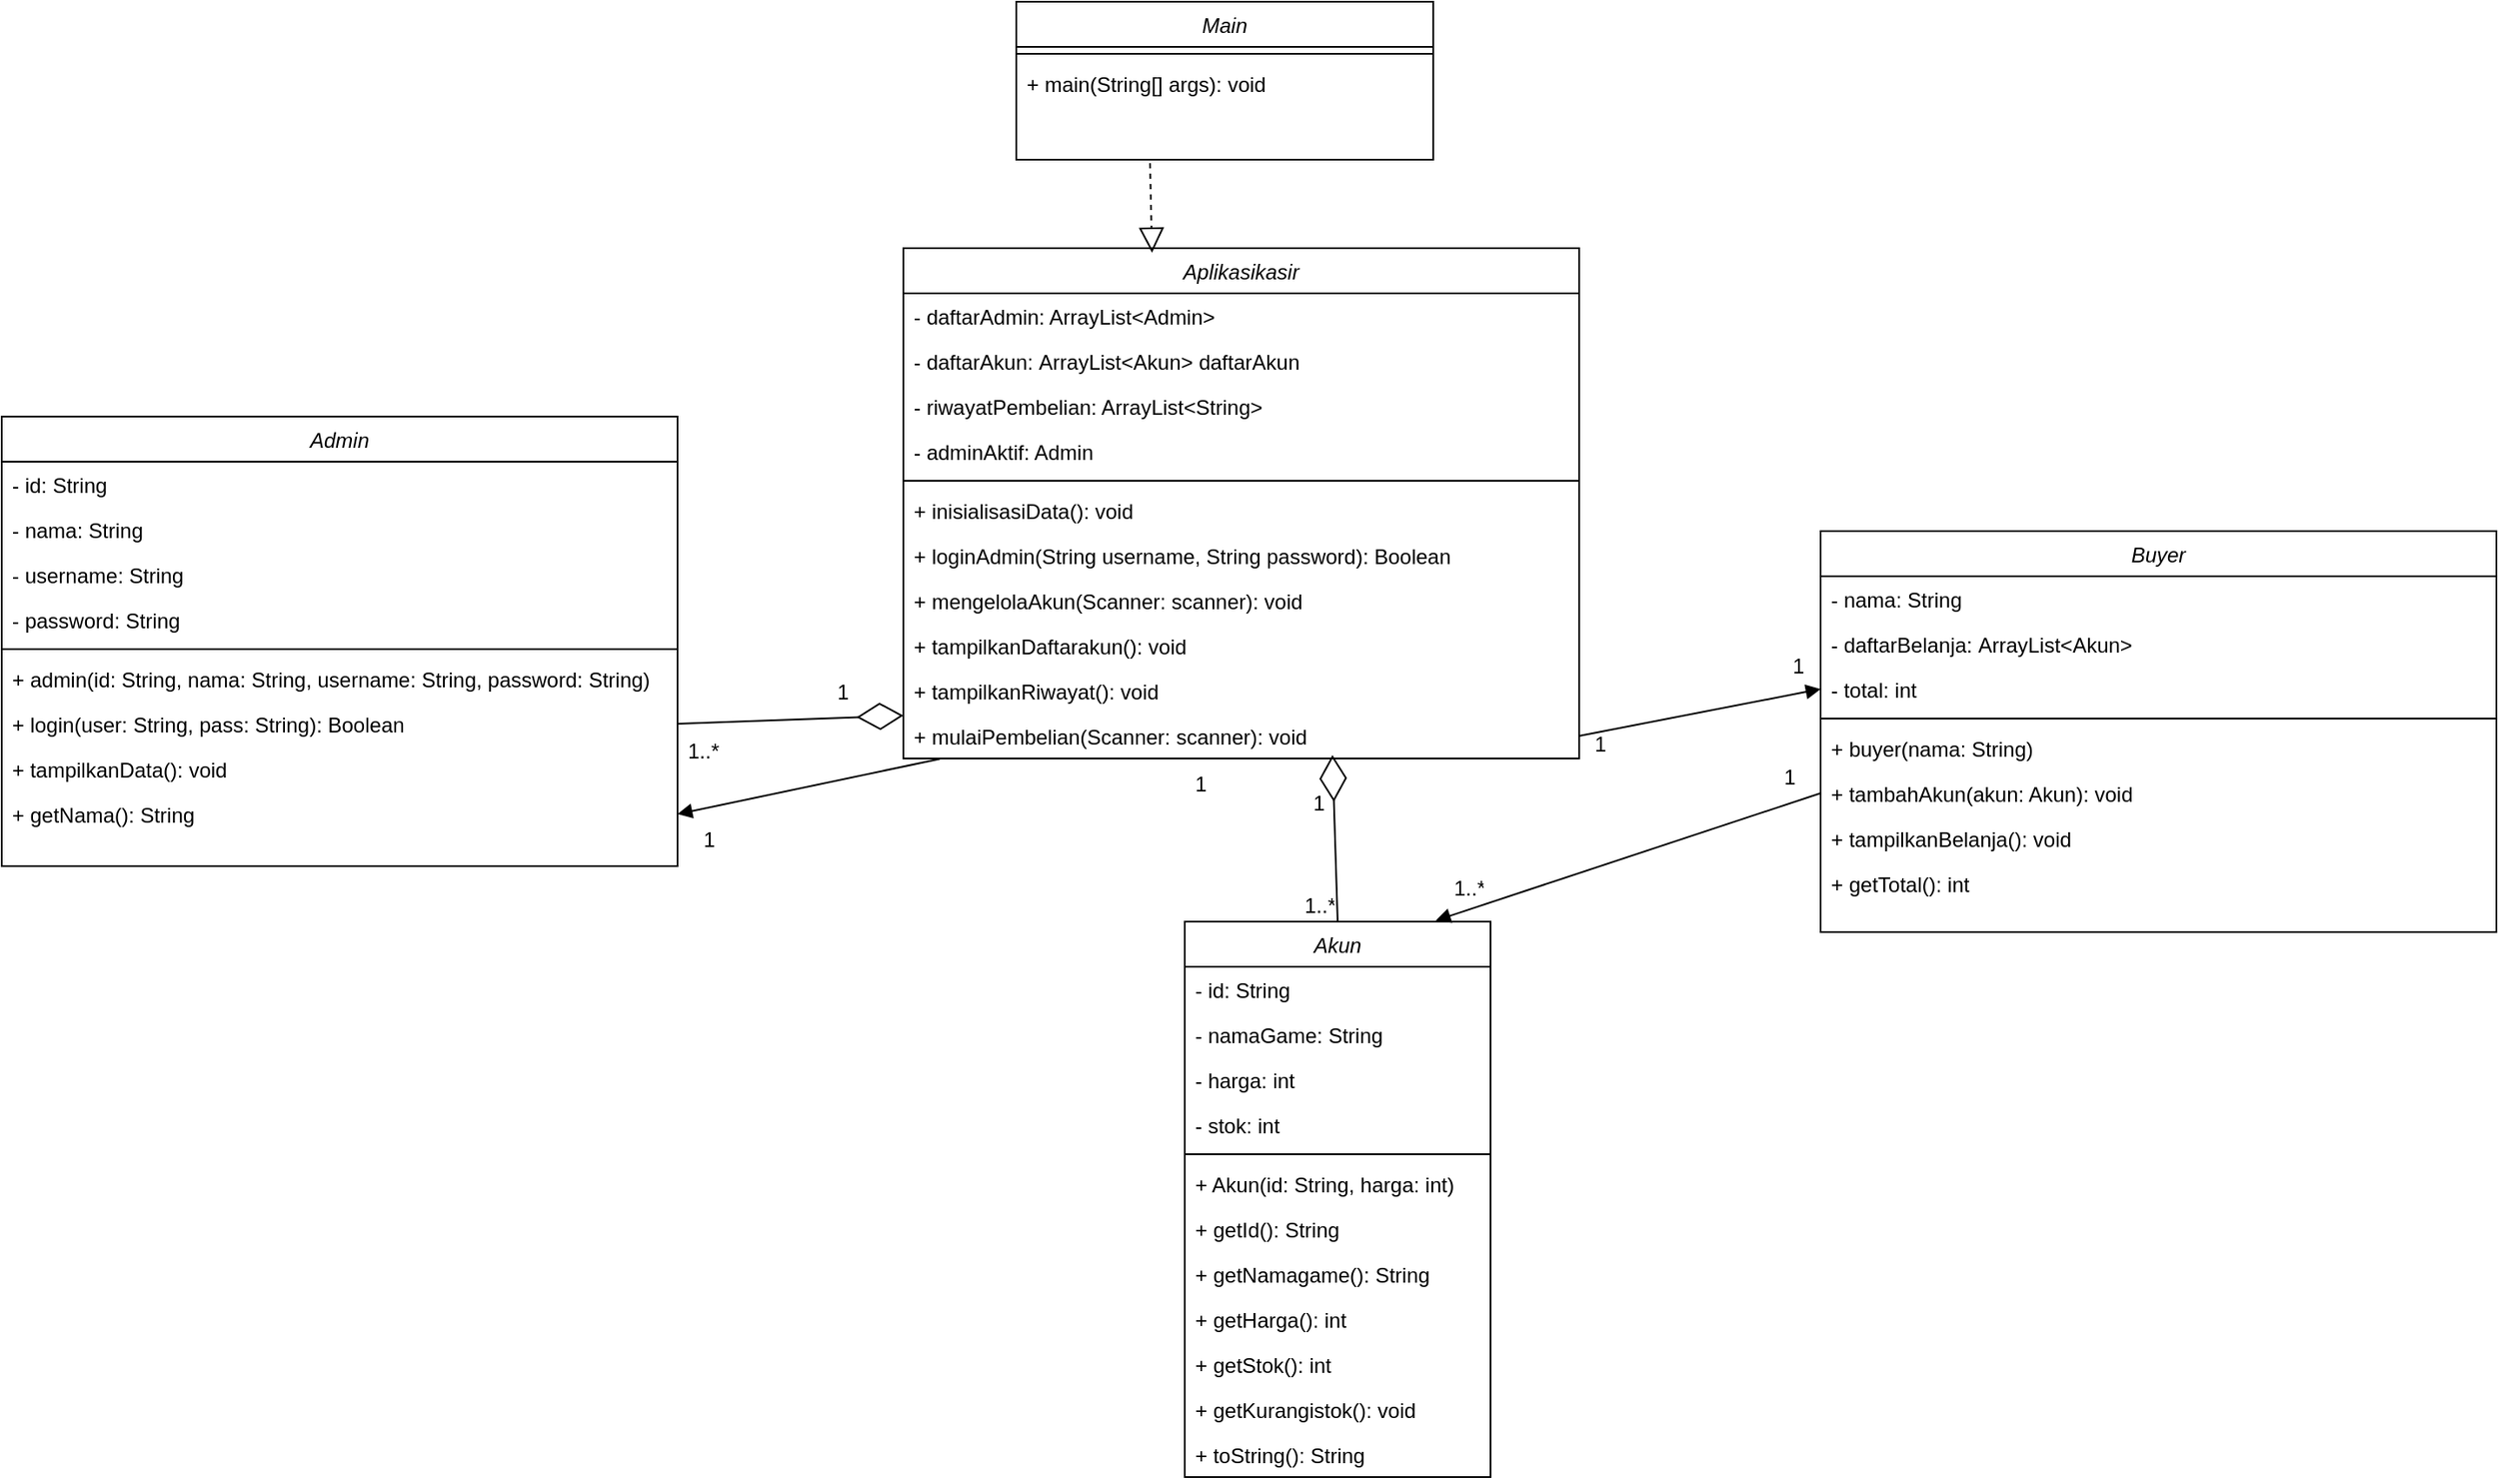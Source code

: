 <mxfile version="28.2.8">
  <diagram name="Page-1" id="c5ee5nKb05gVSxcrlC52">
    <mxGraphModel dx="2563" dy="1290" grid="0" gridSize="10" guides="1" tooltips="1" connect="1" arrows="1" fold="1" page="1" pageScale="1" pageWidth="850" pageHeight="1100" math="0" shadow="0">
      <root>
        <mxCell id="0" />
        <mxCell id="1" parent="0" />
        <mxCell id="pUdPXJo74rfz9XQYsabY-1" value="Admin" style="swimlane;fontStyle=2;align=center;verticalAlign=top;childLayout=stackLayout;horizontal=1;startSize=26;horizontalStack=0;resizeParent=1;resizeLast=0;collapsible=1;marginBottom=0;rounded=0;shadow=0;strokeWidth=1;" parent="1" vertex="1">
          <mxGeometry x="197" y="275" width="389" height="259" as="geometry">
            <mxRectangle x="230" y="140" width="160" height="26" as="alternateBounds" />
          </mxGeometry>
        </mxCell>
        <mxCell id="pUdPXJo74rfz9XQYsabY-2" value="- id: String" style="text;align=left;verticalAlign=top;spacingLeft=4;spacingRight=4;overflow=hidden;rotatable=0;points=[[0,0.5],[1,0.5]];portConstraint=eastwest;" parent="pUdPXJo74rfz9XQYsabY-1" vertex="1">
          <mxGeometry y="26" width="389" height="26" as="geometry" />
        </mxCell>
        <mxCell id="pUdPXJo74rfz9XQYsabY-21" value="- nama: String" style="text;align=left;verticalAlign=top;spacingLeft=4;spacingRight=4;overflow=hidden;rotatable=0;points=[[0,0.5],[1,0.5]];portConstraint=eastwest;" parent="pUdPXJo74rfz9XQYsabY-1" vertex="1">
          <mxGeometry y="52" width="389" height="26" as="geometry" />
        </mxCell>
        <mxCell id="pUdPXJo74rfz9XQYsabY-39" value="- username: String" style="text;align=left;verticalAlign=top;spacingLeft=4;spacingRight=4;overflow=hidden;rotatable=0;points=[[0,0.5],[1,0.5]];portConstraint=eastwest;" parent="pUdPXJo74rfz9XQYsabY-1" vertex="1">
          <mxGeometry y="78" width="389" height="26" as="geometry" />
        </mxCell>
        <mxCell id="pUdPXJo74rfz9XQYsabY-40" value="- password: String" style="text;align=left;verticalAlign=top;spacingLeft=4;spacingRight=4;overflow=hidden;rotatable=0;points=[[0,0.5],[1,0.5]];portConstraint=eastwest;" parent="pUdPXJo74rfz9XQYsabY-1" vertex="1">
          <mxGeometry y="104" width="389" height="26" as="geometry" />
        </mxCell>
        <mxCell id="pUdPXJo74rfz9XQYsabY-4" value="" style="line;html=1;strokeWidth=1;align=left;verticalAlign=middle;spacingTop=-1;spacingLeft=3;spacingRight=3;rotatable=0;labelPosition=right;points=[];portConstraint=eastwest;" parent="pUdPXJo74rfz9XQYsabY-1" vertex="1">
          <mxGeometry y="130" width="389" height="8" as="geometry" />
        </mxCell>
        <mxCell id="pUdPXJo74rfz9XQYsabY-5" value="+ admin(id: String, nama: String, username: String, password: String)  " style="text;align=left;verticalAlign=top;spacingLeft=4;spacingRight=4;overflow=hidden;rotatable=0;points=[[0,0.5],[1,0.5]];portConstraint=eastwest;" parent="pUdPXJo74rfz9XQYsabY-1" vertex="1">
          <mxGeometry y="138" width="389" height="26" as="geometry" />
        </mxCell>
        <mxCell id="pUdPXJo74rfz9XQYsabY-15" value="+ login(user: String, pass: String): Boolean" style="text;align=left;verticalAlign=top;spacingLeft=4;spacingRight=4;overflow=hidden;rotatable=0;points=[[0,0.5],[1,0.5]];portConstraint=eastwest;" parent="pUdPXJo74rfz9XQYsabY-1" vertex="1">
          <mxGeometry y="164" width="389" height="26" as="geometry" />
        </mxCell>
        <mxCell id="pUdPXJo74rfz9XQYsabY-18" value="+ tampilkanData(): void " style="text;align=left;verticalAlign=top;spacingLeft=4;spacingRight=4;overflow=hidden;rotatable=0;points=[[0,0.5],[1,0.5]];portConstraint=eastwest;" parent="pUdPXJo74rfz9XQYsabY-1" vertex="1">
          <mxGeometry y="190" width="389" height="26" as="geometry" />
        </mxCell>
        <mxCell id="pUdPXJo74rfz9XQYsabY-16" value="+ getNama(): String " style="text;align=left;verticalAlign=top;spacingLeft=4;spacingRight=4;overflow=hidden;rotatable=0;points=[[0,0.5],[1,0.5]];portConstraint=eastwest;" parent="pUdPXJo74rfz9XQYsabY-1" vertex="1">
          <mxGeometry y="216" width="389" height="26" as="geometry" />
        </mxCell>
        <mxCell id="pUdPXJo74rfz9XQYsabY-23" value="Akun" style="swimlane;fontStyle=2;align=center;verticalAlign=top;childLayout=stackLayout;horizontal=1;startSize=26;horizontalStack=0;resizeParent=1;resizeLast=0;collapsible=1;marginBottom=0;rounded=0;shadow=0;strokeWidth=1;" parent="1" vertex="1">
          <mxGeometry x="878" y="566" width="176" height="320" as="geometry">
            <mxRectangle x="230" y="140" width="160" height="26" as="alternateBounds" />
          </mxGeometry>
        </mxCell>
        <mxCell id="pUdPXJo74rfz9XQYsabY-24" value="- id: String" style="text;align=left;verticalAlign=top;spacingLeft=4;spacingRight=4;overflow=hidden;rotatable=0;points=[[0,0.5],[1,0.5]];portConstraint=eastwest;" parent="pUdPXJo74rfz9XQYsabY-23" vertex="1">
          <mxGeometry y="26" width="176" height="26" as="geometry" />
        </mxCell>
        <mxCell id="pUdPXJo74rfz9XQYsabY-25" value="- namaGame: String" style="text;align=left;verticalAlign=top;spacingLeft=4;spacingRight=4;overflow=hidden;rotatable=0;points=[[0,0.5],[1,0.5]];portConstraint=eastwest;" parent="pUdPXJo74rfz9XQYsabY-23" vertex="1">
          <mxGeometry y="52" width="176" height="26" as="geometry" />
        </mxCell>
        <mxCell id="pUdPXJo74rfz9XQYsabY-26" value="- harga: int " style="text;align=left;verticalAlign=top;spacingLeft=4;spacingRight=4;overflow=hidden;rotatable=0;points=[[0,0.5],[1,0.5]];portConstraint=eastwest;" parent="pUdPXJo74rfz9XQYsabY-23" vertex="1">
          <mxGeometry y="78" width="176" height="26" as="geometry" />
        </mxCell>
        <mxCell id="pUdPXJo74rfz9XQYsabY-27" value="- stok: int " style="text;align=left;verticalAlign=top;spacingLeft=4;spacingRight=4;overflow=hidden;rotatable=0;points=[[0,0.5],[1,0.5]];portConstraint=eastwest;" parent="pUdPXJo74rfz9XQYsabY-23" vertex="1">
          <mxGeometry y="104" width="176" height="26" as="geometry" />
        </mxCell>
        <mxCell id="pUdPXJo74rfz9XQYsabY-28" value="" style="line;html=1;strokeWidth=1;align=left;verticalAlign=middle;spacingTop=-1;spacingLeft=3;spacingRight=3;rotatable=0;labelPosition=right;points=[];portConstraint=eastwest;" parent="pUdPXJo74rfz9XQYsabY-23" vertex="1">
          <mxGeometry y="130" width="176" height="8" as="geometry" />
        </mxCell>
        <mxCell id="pUdPXJo74rfz9XQYsabY-29" value="+ Akun(id: String, harga: int) " style="text;align=left;verticalAlign=top;spacingLeft=4;spacingRight=4;overflow=hidden;rotatable=0;points=[[0,0.5],[1,0.5]];portConstraint=eastwest;" parent="pUdPXJo74rfz9XQYsabY-23" vertex="1">
          <mxGeometry y="138" width="176" height="26" as="geometry" />
        </mxCell>
        <mxCell id="pUdPXJo74rfz9XQYsabY-30" value="+ getId(): String " style="text;align=left;verticalAlign=top;spacingLeft=4;spacingRight=4;overflow=hidden;rotatable=0;points=[[0,0.5],[1,0.5]];portConstraint=eastwest;" parent="pUdPXJo74rfz9XQYsabY-23" vertex="1">
          <mxGeometry y="164" width="176" height="26" as="geometry" />
        </mxCell>
        <mxCell id="pUdPXJo74rfz9XQYsabY-31" value="+ getNamagame(): String " style="text;align=left;verticalAlign=top;spacingLeft=4;spacingRight=4;overflow=hidden;rotatable=0;points=[[0,0.5],[1,0.5]];portConstraint=eastwest;" parent="pUdPXJo74rfz9XQYsabY-23" vertex="1">
          <mxGeometry y="190" width="176" height="26" as="geometry" />
        </mxCell>
        <mxCell id="pUdPXJo74rfz9XQYsabY-32" value="+ getHarga(): int " style="text;align=left;verticalAlign=top;spacingLeft=4;spacingRight=4;overflow=hidden;rotatable=0;points=[[0,0.5],[1,0.5]];portConstraint=eastwest;" parent="pUdPXJo74rfz9XQYsabY-23" vertex="1">
          <mxGeometry y="216" width="176" height="26" as="geometry" />
        </mxCell>
        <mxCell id="pUdPXJo74rfz9XQYsabY-33" value="+ getStok(): int " style="text;align=left;verticalAlign=top;spacingLeft=4;spacingRight=4;overflow=hidden;rotatable=0;points=[[0,0.5],[1,0.5]];portConstraint=eastwest;" parent="pUdPXJo74rfz9XQYsabY-23" vertex="1">
          <mxGeometry y="242" width="176" height="26" as="geometry" />
        </mxCell>
        <mxCell id="pUdPXJo74rfz9XQYsabY-34" value="+ getKurangistok(): void " style="text;align=left;verticalAlign=top;spacingLeft=4;spacingRight=4;overflow=hidden;rotatable=0;points=[[0,0.5],[1,0.5]];portConstraint=eastwest;" parent="pUdPXJo74rfz9XQYsabY-23" vertex="1">
          <mxGeometry y="268" width="176" height="26" as="geometry" />
        </mxCell>
        <mxCell id="pUdPXJo74rfz9XQYsabY-35" value="+ toString(): String" style="text;align=left;verticalAlign=top;spacingLeft=4;spacingRight=4;overflow=hidden;rotatable=0;points=[[0,0.5],[1,0.5]];portConstraint=eastwest;" parent="pUdPXJo74rfz9XQYsabY-23" vertex="1">
          <mxGeometry y="294" width="176" height="26" as="geometry" />
        </mxCell>
        <mxCell id="pUdPXJo74rfz9XQYsabY-41" value="Aplikasikasir" style="swimlane;fontStyle=2;align=center;verticalAlign=top;childLayout=stackLayout;horizontal=1;startSize=26;horizontalStack=0;resizeParent=1;resizeLast=0;collapsible=1;marginBottom=0;rounded=0;shadow=0;strokeWidth=1;" parent="1" vertex="1">
          <mxGeometry x="716" y="178" width="389" height="294" as="geometry">
            <mxRectangle x="230" y="140" width="160" height="26" as="alternateBounds" />
          </mxGeometry>
        </mxCell>
        <mxCell id="pUdPXJo74rfz9XQYsabY-42" value="- daftarAdmin: ArrayList&lt;Admin&gt; " style="text;align=left;verticalAlign=top;spacingLeft=4;spacingRight=4;overflow=hidden;rotatable=0;points=[[0,0.5],[1,0.5]];portConstraint=eastwest;" parent="pUdPXJo74rfz9XQYsabY-41" vertex="1">
          <mxGeometry y="26" width="389" height="26" as="geometry" />
        </mxCell>
        <mxCell id="pUdPXJo74rfz9XQYsabY-43" value="- daftarAkun: ArrayList&lt;Akun&gt; daftarAkun" style="text;align=left;verticalAlign=top;spacingLeft=4;spacingRight=4;overflow=hidden;rotatable=0;points=[[0,0.5],[1,0.5]];portConstraint=eastwest;" parent="pUdPXJo74rfz9XQYsabY-41" vertex="1">
          <mxGeometry y="52" width="389" height="26" as="geometry" />
        </mxCell>
        <mxCell id="pUdPXJo74rfz9XQYsabY-44" value="- riwayatPembelian: ArrayList&lt;String&gt; " style="text;align=left;verticalAlign=top;spacingLeft=4;spacingRight=4;overflow=hidden;rotatable=0;points=[[0,0.5],[1,0.5]];portConstraint=eastwest;" parent="pUdPXJo74rfz9XQYsabY-41" vertex="1">
          <mxGeometry y="78" width="389" height="26" as="geometry" />
        </mxCell>
        <mxCell id="pUdPXJo74rfz9XQYsabY-45" value="- adminAktif: Admin" style="text;align=left;verticalAlign=top;spacingLeft=4;spacingRight=4;overflow=hidden;rotatable=0;points=[[0,0.5],[1,0.5]];portConstraint=eastwest;" parent="pUdPXJo74rfz9XQYsabY-41" vertex="1">
          <mxGeometry y="104" width="389" height="26" as="geometry" />
        </mxCell>
        <mxCell id="pUdPXJo74rfz9XQYsabY-46" value="" style="line;html=1;strokeWidth=1;align=left;verticalAlign=middle;spacingTop=-1;spacingLeft=3;spacingRight=3;rotatable=0;labelPosition=right;points=[];portConstraint=eastwest;" parent="pUdPXJo74rfz9XQYsabY-41" vertex="1">
          <mxGeometry y="130" width="389" height="8" as="geometry" />
        </mxCell>
        <mxCell id="pUdPXJo74rfz9XQYsabY-49" value="+ inisialisasiData(): void " style="text;align=left;verticalAlign=top;spacingLeft=4;spacingRight=4;overflow=hidden;rotatable=0;points=[[0,0.5],[1,0.5]];portConstraint=eastwest;" parent="pUdPXJo74rfz9XQYsabY-41" vertex="1">
          <mxGeometry y="138" width="389" height="26" as="geometry" />
        </mxCell>
        <mxCell id="pUdPXJo74rfz9XQYsabY-48" value="+ loginAdmin(String username, String password): Boolean" style="text;align=left;verticalAlign=top;spacingLeft=4;spacingRight=4;overflow=hidden;rotatable=0;points=[[0,0.5],[1,0.5]];portConstraint=eastwest;" parent="pUdPXJo74rfz9XQYsabY-41" vertex="1">
          <mxGeometry y="164" width="389" height="26" as="geometry" />
        </mxCell>
        <mxCell id="pUdPXJo74rfz9XQYsabY-50" value="+ mengelolaAkun(Scanner: scanner): void " style="text;align=left;verticalAlign=top;spacingLeft=4;spacingRight=4;overflow=hidden;rotatable=0;points=[[0,0.5],[1,0.5]];portConstraint=eastwest;" parent="pUdPXJo74rfz9XQYsabY-41" vertex="1">
          <mxGeometry y="190" width="389" height="26" as="geometry" />
        </mxCell>
        <mxCell id="pUdPXJo74rfz9XQYsabY-51" value="+ tampilkanDaftarakun(): void " style="text;align=left;verticalAlign=top;spacingLeft=4;spacingRight=4;overflow=hidden;rotatable=0;points=[[0,0.5],[1,0.5]];portConstraint=eastwest;" parent="pUdPXJo74rfz9XQYsabY-41" vertex="1">
          <mxGeometry y="216" width="389" height="26" as="geometry" />
        </mxCell>
        <mxCell id="pUdPXJo74rfz9XQYsabY-52" value="+ tampilkanRiwayat(): void " style="text;align=left;verticalAlign=top;spacingLeft=4;spacingRight=4;overflow=hidden;rotatable=0;points=[[0,0.5],[1,0.5]];portConstraint=eastwest;" parent="pUdPXJo74rfz9XQYsabY-41" vertex="1">
          <mxGeometry y="242" width="389" height="26" as="geometry" />
        </mxCell>
        <mxCell id="pUdPXJo74rfz9XQYsabY-53" value="+ mulaiPembelian(Scanner: scanner): void " style="text;align=left;verticalAlign=top;spacingLeft=4;spacingRight=4;overflow=hidden;rotatable=0;points=[[0,0.5],[1,0.5]];portConstraint=eastwest;" parent="pUdPXJo74rfz9XQYsabY-41" vertex="1">
          <mxGeometry y="268" width="389" height="26" as="geometry" />
        </mxCell>
        <mxCell id="pUdPXJo74rfz9XQYsabY-66" value="Buyer" style="swimlane;fontStyle=2;align=center;verticalAlign=top;childLayout=stackLayout;horizontal=1;startSize=26;horizontalStack=0;resizeParent=1;resizeLast=0;collapsible=1;marginBottom=0;rounded=0;shadow=0;strokeWidth=1;" parent="1" vertex="1">
          <mxGeometry x="1244" y="341" width="389" height="231" as="geometry">
            <mxRectangle x="230" y="140" width="160" height="26" as="alternateBounds" />
          </mxGeometry>
        </mxCell>
        <mxCell id="pUdPXJo74rfz9XQYsabY-68" value="- nama: String" style="text;align=left;verticalAlign=top;spacingLeft=4;spacingRight=4;overflow=hidden;rotatable=0;points=[[0,0.5],[1,0.5]];portConstraint=eastwest;" parent="pUdPXJo74rfz9XQYsabY-66" vertex="1">
          <mxGeometry y="26" width="389" height="26" as="geometry" />
        </mxCell>
        <mxCell id="pUdPXJo74rfz9XQYsabY-70" value="- daftarBelanja: ArrayList&lt;Akun&gt;" style="text;align=left;verticalAlign=top;spacingLeft=4;spacingRight=4;overflow=hidden;rotatable=0;points=[[0,0.5],[1,0.5]];portConstraint=eastwest;" parent="pUdPXJo74rfz9XQYsabY-66" vertex="1">
          <mxGeometry y="52" width="389" height="26" as="geometry" />
        </mxCell>
        <mxCell id="pUdPXJo74rfz9XQYsabY-67" value="- total: int" style="text;align=left;verticalAlign=top;spacingLeft=4;spacingRight=4;overflow=hidden;rotatable=0;points=[[0,0.5],[1,0.5]];portConstraint=eastwest;" parent="pUdPXJo74rfz9XQYsabY-66" vertex="1">
          <mxGeometry y="78" width="389" height="26" as="geometry" />
        </mxCell>
        <mxCell id="pUdPXJo74rfz9XQYsabY-71" value="" style="line;html=1;strokeWidth=1;align=left;verticalAlign=middle;spacingTop=-1;spacingLeft=3;spacingRight=3;rotatable=0;labelPosition=right;points=[];portConstraint=eastwest;" parent="pUdPXJo74rfz9XQYsabY-66" vertex="1">
          <mxGeometry y="104" width="389" height="8" as="geometry" />
        </mxCell>
        <mxCell id="pUdPXJo74rfz9XQYsabY-72" value="+ buyer(nama: String) " style="text;align=left;verticalAlign=top;spacingLeft=4;spacingRight=4;overflow=hidden;rotatable=0;points=[[0,0.5],[1,0.5]];portConstraint=eastwest;" parent="pUdPXJo74rfz9XQYsabY-66" vertex="1">
          <mxGeometry y="112" width="389" height="26" as="geometry" />
        </mxCell>
        <mxCell id="pUdPXJo74rfz9XQYsabY-73" value="+ tambahAkun(akun: Akun): void     " style="text;align=left;verticalAlign=top;spacingLeft=4;spacingRight=4;overflow=hidden;rotatable=0;points=[[0,0.5],[1,0.5]];portConstraint=eastwest;" parent="pUdPXJo74rfz9XQYsabY-66" vertex="1">
          <mxGeometry y="138" width="389" height="26" as="geometry" />
        </mxCell>
        <mxCell id="pUdPXJo74rfz9XQYsabY-74" value="+ tampilkanBelanja(): void " style="text;align=left;verticalAlign=top;spacingLeft=4;spacingRight=4;overflow=hidden;rotatable=0;points=[[0,0.5],[1,0.5]];portConstraint=eastwest;" parent="pUdPXJo74rfz9XQYsabY-66" vertex="1">
          <mxGeometry y="164" width="389" height="26" as="geometry" />
        </mxCell>
        <mxCell id="pUdPXJo74rfz9XQYsabY-75" value="+ getTotal(): int   " style="text;align=left;verticalAlign=top;spacingLeft=4;spacingRight=4;overflow=hidden;rotatable=0;points=[[0,0.5],[1,0.5]];portConstraint=eastwest;" parent="pUdPXJo74rfz9XQYsabY-66" vertex="1">
          <mxGeometry y="190" width="389" height="26" as="geometry" />
        </mxCell>
        <mxCell id="pY9i6ke1_NOmjS76wdr6-1" value="Main" style="swimlane;fontStyle=2;align=center;verticalAlign=top;childLayout=stackLayout;horizontal=1;startSize=26;horizontalStack=0;resizeParent=1;resizeLast=0;collapsible=1;marginBottom=0;rounded=0;shadow=0;strokeWidth=1;" vertex="1" parent="1">
          <mxGeometry x="781" y="36" width="240" height="91" as="geometry">
            <mxRectangle x="230" y="140" width="160" height="26" as="alternateBounds" />
          </mxGeometry>
        </mxCell>
        <mxCell id="pY9i6ke1_NOmjS76wdr6-6" value="" style="line;html=1;strokeWidth=1;align=left;verticalAlign=middle;spacingTop=-1;spacingLeft=3;spacingRight=3;rotatable=0;labelPosition=right;points=[];portConstraint=eastwest;" vertex="1" parent="pY9i6ke1_NOmjS76wdr6-1">
          <mxGeometry y="26" width="240" height="8" as="geometry" />
        </mxCell>
        <mxCell id="pY9i6ke1_NOmjS76wdr6-7" value="+ main(String[] args): void" style="text;align=left;verticalAlign=top;spacingLeft=4;spacingRight=4;overflow=hidden;rotatable=0;points=[[0,0.5],[1,0.5]];portConstraint=eastwest;" vertex="1" parent="pY9i6ke1_NOmjS76wdr6-1">
          <mxGeometry y="34" width="240" height="26" as="geometry" />
        </mxCell>
        <mxCell id="pY9i6ke1_NOmjS76wdr6-29" value="" style="endArrow=block;dashed=1;endFill=0;endSize=12;html=1;rounded=0;entryX=0.368;entryY=0.009;entryDx=0;entryDy=0;entryPerimeter=0;" edge="1" parent="1" target="pUdPXJo74rfz9XQYsabY-41">
          <mxGeometry width="160" relative="1" as="geometry">
            <mxPoint x="858" y="129" as="sourcePoint" />
            <mxPoint x="1049" y="238" as="targetPoint" />
          </mxGeometry>
        </mxCell>
        <mxCell id="pY9i6ke1_NOmjS76wdr6-33" value="1..*" style="text;strokeColor=none;fillColor=none;align=left;verticalAlign=middle;spacingLeft=4;spacingRight=4;overflow=hidden;points=[[0,0.5],[1,0.5]];portConstraint=eastwest;rotatable=0;whiteSpace=wrap;html=1;" vertex="1" parent="1">
          <mxGeometry x="586" y="453" width="80" height="30" as="geometry" />
        </mxCell>
        <mxCell id="pY9i6ke1_NOmjS76wdr6-34" value="" style="endArrow=diamondThin;endFill=0;endSize=24;html=1;rounded=0;entryX=0.183;entryY=0.996;entryDx=0;entryDy=0;entryPerimeter=0;exitX=1;exitY=0.5;exitDx=0;exitDy=0;" edge="1" parent="1" source="pUdPXJo74rfz9XQYsabY-15">
          <mxGeometry width="160" relative="1" as="geometry">
            <mxPoint x="514.81" y="412.999" as="sourcePoint" />
            <mxPoint x="715.997" y="447.266" as="targetPoint" />
          </mxGeometry>
        </mxCell>
        <mxCell id="pY9i6ke1_NOmjS76wdr6-35" value="1" style="text;strokeColor=none;fillColor=none;align=left;verticalAlign=middle;spacingLeft=4;spacingRight=4;overflow=hidden;points=[[0,0.5],[1,0.5]];portConstraint=eastwest;rotatable=0;whiteSpace=wrap;html=1;" vertex="1" parent="1">
          <mxGeometry x="672" y="419" width="80" height="30" as="geometry" />
        </mxCell>
        <mxCell id="pY9i6ke1_NOmjS76wdr6-36" value="" style="html=1;verticalAlign=bottom;endArrow=block;curved=0;rounded=0;exitX=0;exitY=0.5;exitDx=0;exitDy=0;entryX=0.821;entryY=-0.002;entryDx=0;entryDy=0;entryPerimeter=0;" edge="1" parent="1" source="pUdPXJo74rfz9XQYsabY-73" target="pUdPXJo74rfz9XQYsabY-23">
          <mxGeometry width="80" relative="1" as="geometry">
            <mxPoint x="1142.007" y="766.002" as="sourcePoint" />
            <mxPoint x="1099.004" y="869.072" as="targetPoint" />
          </mxGeometry>
        </mxCell>
        <mxCell id="pY9i6ke1_NOmjS76wdr6-37" value="" style="endArrow=diamondThin;endFill=0;endSize=24;html=1;rounded=0;exitX=0.5;exitY=0;exitDx=0;exitDy=0;" edge="1" parent="1" source="pUdPXJo74rfz9XQYsabY-23">
          <mxGeometry width="160" relative="1" as="geometry">
            <mxPoint x="921" y="759" as="sourcePoint" />
            <mxPoint x="963" y="470" as="targetPoint" />
          </mxGeometry>
        </mxCell>
        <mxCell id="pY9i6ke1_NOmjS76wdr6-38" value="" style="html=1;verticalAlign=bottom;endArrow=block;curved=0;rounded=0;entryX=1;entryY=0.5;entryDx=0;entryDy=0;exitX=0.054;exitY=1.01;exitDx=0;exitDy=0;exitPerimeter=0;" edge="1" parent="1" source="pUdPXJo74rfz9XQYsabY-53" target="pUdPXJo74rfz9XQYsabY-16">
          <mxGeometry width="80" relative="1" as="geometry">
            <mxPoint x="734" y="477" as="sourcePoint" />
            <mxPoint x="859" y="587" as="targetPoint" />
          </mxGeometry>
        </mxCell>
        <mxCell id="pY9i6ke1_NOmjS76wdr6-39" value="" style="html=1;verticalAlign=bottom;endArrow=block;curved=0;rounded=0;exitX=1;exitY=0.5;exitDx=0;exitDy=0;entryX=0;entryY=0.5;entryDx=0;entryDy=0;" edge="1" parent="1" source="pUdPXJo74rfz9XQYsabY-53" target="pUdPXJo74rfz9XQYsabY-67">
          <mxGeometry width="80" relative="1" as="geometry">
            <mxPoint x="1071.007" y="472.002" as="sourcePoint" />
            <mxPoint x="959" y="568" as="targetPoint" />
          </mxGeometry>
        </mxCell>
        <mxCell id="pY9i6ke1_NOmjS76wdr6-40" value="1" style="text;strokeColor=none;fillColor=none;align=left;verticalAlign=middle;spacingLeft=4;spacingRight=4;overflow=hidden;points=[[0,0.5],[1,0.5]];portConstraint=eastwest;rotatable=0;whiteSpace=wrap;html=1;" vertex="1" parent="1">
          <mxGeometry x="595" y="504" width="80" height="30" as="geometry" />
        </mxCell>
        <mxCell id="pY9i6ke1_NOmjS76wdr6-41" value="1" style="text;strokeColor=none;fillColor=none;align=left;verticalAlign=middle;spacingLeft=4;spacingRight=4;overflow=hidden;points=[[0,0.5],[1,0.5]];portConstraint=eastwest;rotatable=0;whiteSpace=wrap;html=1;" vertex="1" parent="1">
          <mxGeometry x="878" y="472" width="80" height="30" as="geometry" />
        </mxCell>
        <mxCell id="pY9i6ke1_NOmjS76wdr6-42" value="1" style="text;strokeColor=none;fillColor=none;align=left;verticalAlign=middle;spacingLeft=4;spacingRight=4;overflow=hidden;points=[[0,0.5],[1,0.5]];portConstraint=eastwest;rotatable=0;whiteSpace=wrap;html=1;" vertex="1" parent="1">
          <mxGeometry x="946" y="483" width="80" height="30" as="geometry" />
        </mxCell>
        <mxCell id="pY9i6ke1_NOmjS76wdr6-43" value="1..*" style="text;strokeColor=none;fillColor=none;align=left;verticalAlign=middle;spacingLeft=4;spacingRight=4;overflow=hidden;points=[[0,0.5],[1,0.5]];portConstraint=eastwest;rotatable=0;whiteSpace=wrap;html=1;" vertex="1" parent="1">
          <mxGeometry x="1027" y="532" width="27" height="30" as="geometry" />
        </mxCell>
        <mxCell id="pY9i6ke1_NOmjS76wdr6-46" value="1" style="text;strokeColor=none;fillColor=none;align=left;verticalAlign=middle;spacingLeft=4;spacingRight=4;overflow=hidden;points=[[0,0.5],[1,0.5]];portConstraint=eastwest;rotatable=0;whiteSpace=wrap;html=1;" vertex="1" parent="1">
          <mxGeometry x="1108" y="449" width="80" height="30" as="geometry" />
        </mxCell>
        <mxCell id="pY9i6ke1_NOmjS76wdr6-47" value="1" style="text;strokeColor=none;fillColor=none;align=left;verticalAlign=middle;spacingLeft=4;spacingRight=4;overflow=hidden;points=[[0,0.5],[1,0.5]];portConstraint=eastwest;rotatable=0;whiteSpace=wrap;html=1;" vertex="1" parent="1">
          <mxGeometry x="1222" y="404" width="32" height="30" as="geometry" />
        </mxCell>
        <mxCell id="pY9i6ke1_NOmjS76wdr6-48" value="1" style="text;strokeColor=none;fillColor=none;align=left;verticalAlign=middle;spacingLeft=4;spacingRight=4;overflow=hidden;points=[[0,0.5],[1,0.5]];portConstraint=eastwest;rotatable=0;whiteSpace=wrap;html=1;" vertex="1" parent="1">
          <mxGeometry x="1217" y="468" width="32" height="30" as="geometry" />
        </mxCell>
        <mxCell id="pY9i6ke1_NOmjS76wdr6-49" value="1..*" style="text;strokeColor=none;fillColor=none;align=left;verticalAlign=middle;spacingLeft=4;spacingRight=4;overflow=hidden;points=[[0,0.5],[1,0.5]];portConstraint=eastwest;rotatable=0;whiteSpace=wrap;html=1;" vertex="1" parent="1">
          <mxGeometry x="941" y="542" width="27" height="30" as="geometry" />
        </mxCell>
      </root>
    </mxGraphModel>
  </diagram>
</mxfile>
